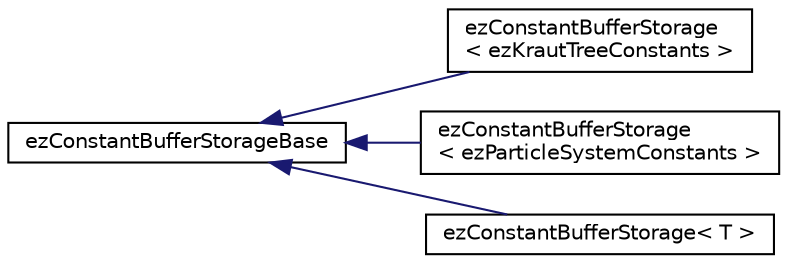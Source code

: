 digraph "Graphical Class Hierarchy"
{
 // LATEX_PDF_SIZE
  edge [fontname="Helvetica",fontsize="10",labelfontname="Helvetica",labelfontsize="10"];
  node [fontname="Helvetica",fontsize="10",shape=record];
  rankdir="LR";
  Node0 [label="ezConstantBufferStorageBase",height=0.2,width=0.4,color="black", fillcolor="white", style="filled",URL="$d1/df8/classez_constant_buffer_storage_base.htm",tooltip=" "];
  Node0 -> Node1 [dir="back",color="midnightblue",fontsize="10",style="solid",fontname="Helvetica"];
  Node1 [label="ezConstantBufferStorage\l\< ezKrautTreeConstants \>",height=0.2,width=0.4,color="black", fillcolor="white", style="filled",URL="$db/d58/classez_constant_buffer_storage.htm",tooltip=" "];
  Node0 -> Node2 [dir="back",color="midnightblue",fontsize="10",style="solid",fontname="Helvetica"];
  Node2 [label="ezConstantBufferStorage\l\< ezParticleSystemConstants \>",height=0.2,width=0.4,color="black", fillcolor="white", style="filled",URL="$db/d58/classez_constant_buffer_storage.htm",tooltip=" "];
  Node0 -> Node3 [dir="back",color="midnightblue",fontsize="10",style="solid",fontname="Helvetica"];
  Node3 [label="ezConstantBufferStorage\< T \>",height=0.2,width=0.4,color="black", fillcolor="white", style="filled",URL="$db/d58/classez_constant_buffer_storage.htm",tooltip=" "];
}

